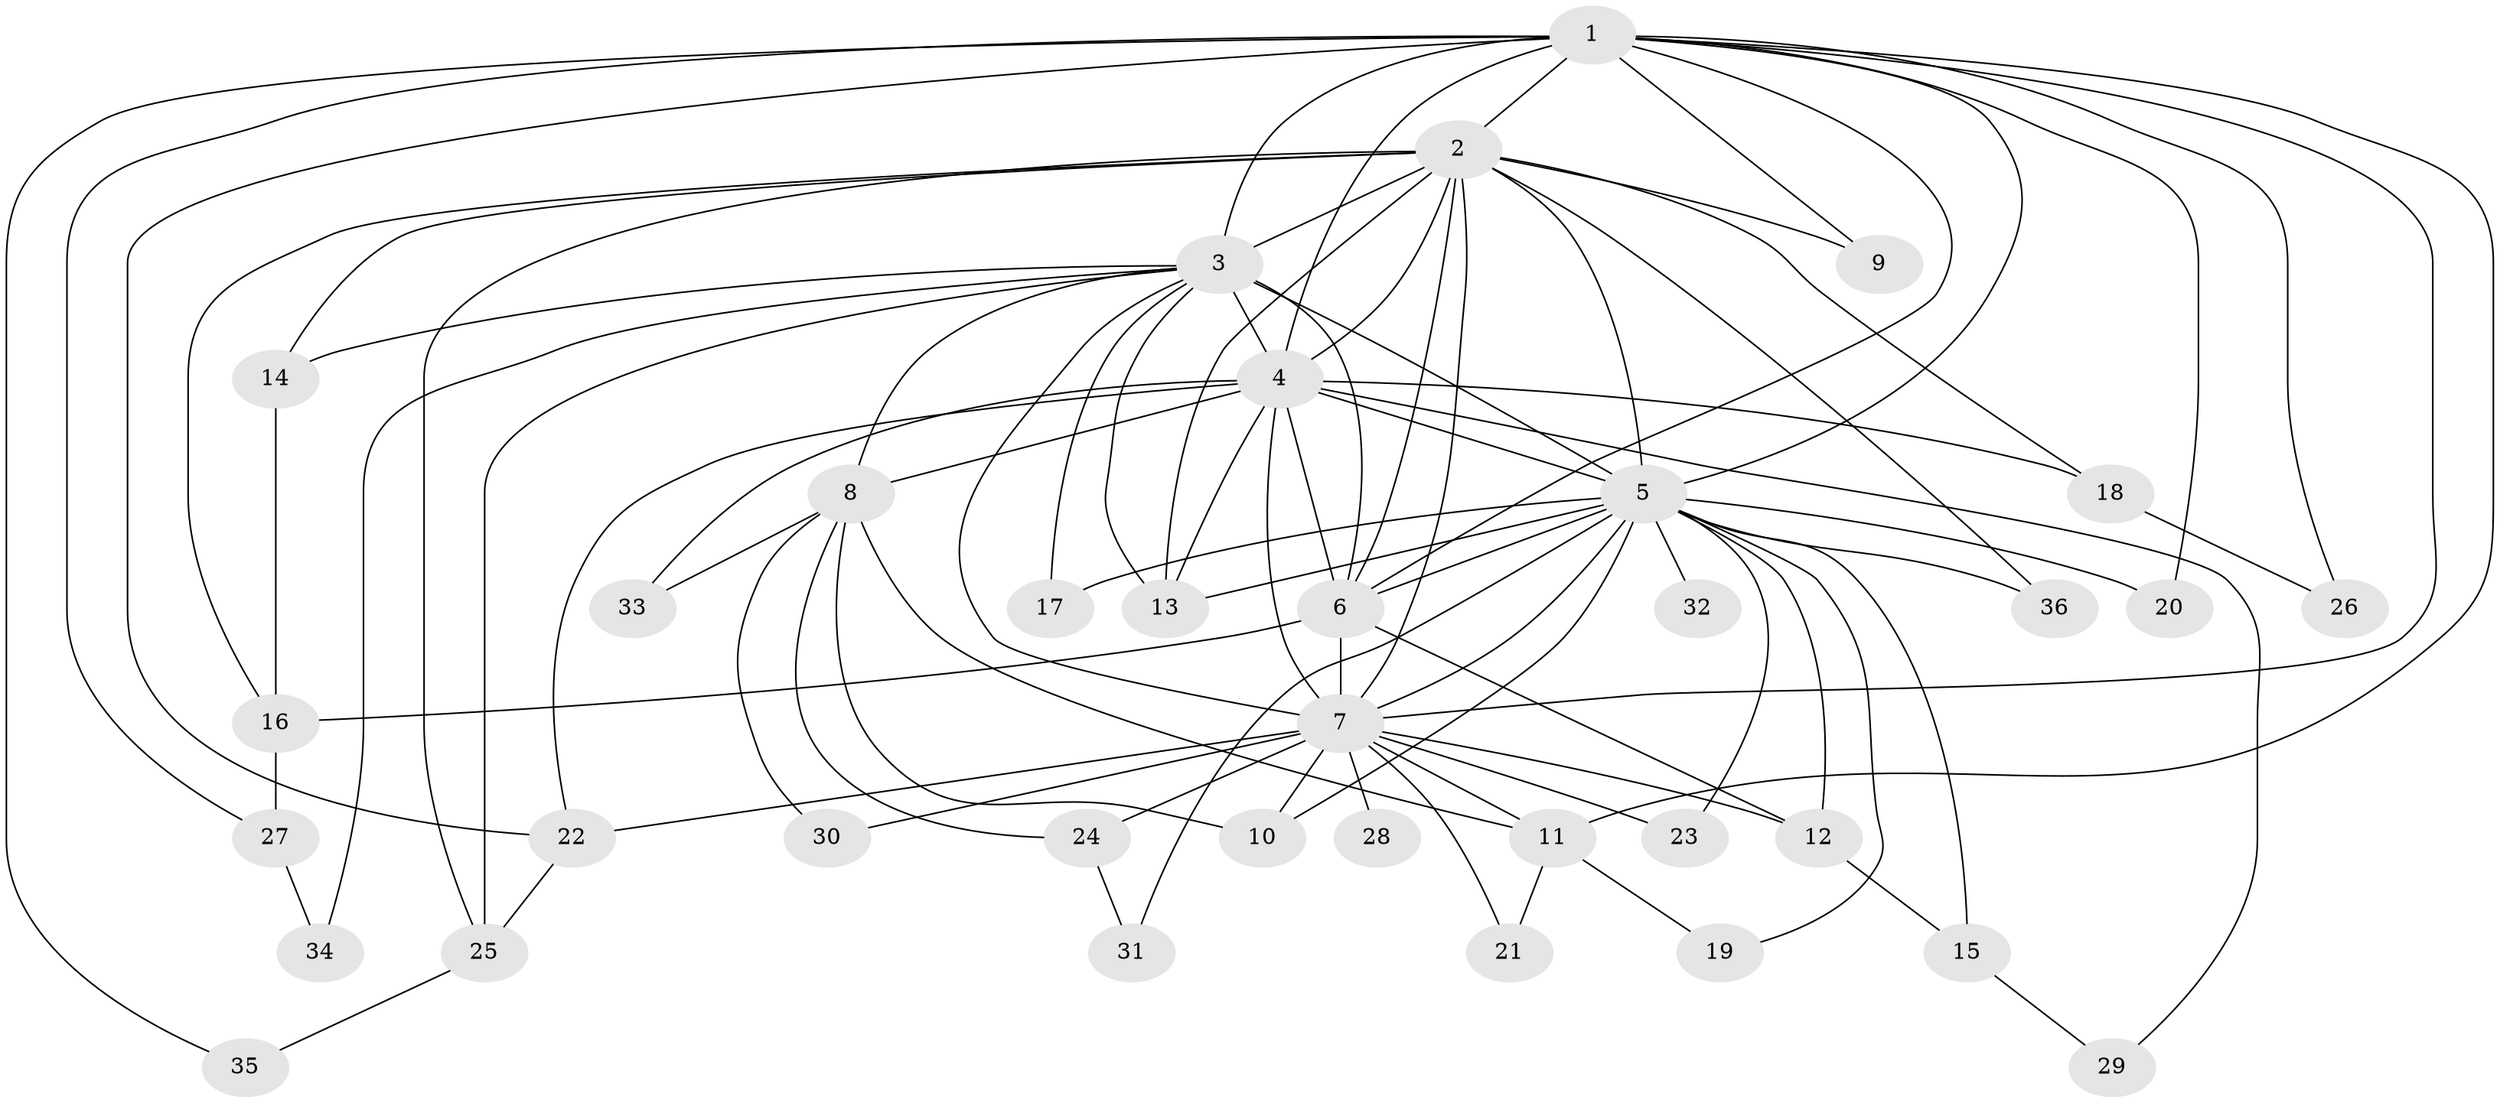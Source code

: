 // original degree distribution, {18: 0.04225352112676056, 14: 0.028169014084507043, 13: 0.014084507042253521, 15: 0.014084507042253521, 19: 0.014084507042253521, 21: 0.014084507042253521, 29: 0.014084507042253521, 2: 0.5915492957746479, 6: 0.014084507042253521, 3: 0.18309859154929578, 8: 0.014084507042253521, 5: 0.028169014084507043, 4: 0.028169014084507043}
// Generated by graph-tools (version 1.1) at 2025/34/03/09/25 02:34:37]
// undirected, 36 vertices, 85 edges
graph export_dot {
graph [start="1"]
  node [color=gray90,style=filled];
  1;
  2;
  3;
  4;
  5;
  6;
  7;
  8;
  9;
  10;
  11;
  12;
  13;
  14;
  15;
  16;
  17;
  18;
  19;
  20;
  21;
  22;
  23;
  24;
  25;
  26;
  27;
  28;
  29;
  30;
  31;
  32;
  33;
  34;
  35;
  36;
  1 -- 2 [weight=1.0];
  1 -- 3 [weight=2.0];
  1 -- 4 [weight=3.0];
  1 -- 5 [weight=2.0];
  1 -- 6 [weight=1.0];
  1 -- 7 [weight=2.0];
  1 -- 9 [weight=1.0];
  1 -- 11 [weight=1.0];
  1 -- 20 [weight=1.0];
  1 -- 22 [weight=1.0];
  1 -- 26 [weight=1.0];
  1 -- 27 [weight=1.0];
  1 -- 35 [weight=1.0];
  2 -- 3 [weight=2.0];
  2 -- 4 [weight=3.0];
  2 -- 5 [weight=2.0];
  2 -- 6 [weight=1.0];
  2 -- 7 [weight=2.0];
  2 -- 9 [weight=1.0];
  2 -- 13 [weight=1.0];
  2 -- 14 [weight=1.0];
  2 -- 16 [weight=1.0];
  2 -- 18 [weight=1.0];
  2 -- 25 [weight=1.0];
  2 -- 36 [weight=1.0];
  3 -- 4 [weight=4.0];
  3 -- 5 [weight=4.0];
  3 -- 6 [weight=3.0];
  3 -- 7 [weight=3.0];
  3 -- 8 [weight=1.0];
  3 -- 13 [weight=1.0];
  3 -- 14 [weight=1.0];
  3 -- 17 [weight=1.0];
  3 -- 25 [weight=2.0];
  3 -- 34 [weight=1.0];
  4 -- 5 [weight=4.0];
  4 -- 6 [weight=2.0];
  4 -- 7 [weight=4.0];
  4 -- 8 [weight=2.0];
  4 -- 13 [weight=1.0];
  4 -- 18 [weight=1.0];
  4 -- 22 [weight=1.0];
  4 -- 29 [weight=1.0];
  4 -- 33 [weight=1.0];
  5 -- 6 [weight=2.0];
  5 -- 7 [weight=3.0];
  5 -- 10 [weight=2.0];
  5 -- 12 [weight=2.0];
  5 -- 13 [weight=1.0];
  5 -- 15 [weight=1.0];
  5 -- 17 [weight=1.0];
  5 -- 19 [weight=1.0];
  5 -- 20 [weight=1.0];
  5 -- 23 [weight=1.0];
  5 -- 31 [weight=1.0];
  5 -- 32 [weight=1.0];
  5 -- 36 [weight=1.0];
  6 -- 7 [weight=16.0];
  6 -- 12 [weight=1.0];
  6 -- 16 [weight=1.0];
  7 -- 10 [weight=1.0];
  7 -- 11 [weight=4.0];
  7 -- 12 [weight=1.0];
  7 -- 21 [weight=1.0];
  7 -- 22 [weight=1.0];
  7 -- 23 [weight=1.0];
  7 -- 24 [weight=1.0];
  7 -- 28 [weight=2.0];
  7 -- 30 [weight=1.0];
  8 -- 10 [weight=1.0];
  8 -- 11 [weight=1.0];
  8 -- 24 [weight=1.0];
  8 -- 30 [weight=1.0];
  8 -- 33 [weight=1.0];
  11 -- 19 [weight=1.0];
  11 -- 21 [weight=1.0];
  12 -- 15 [weight=1.0];
  14 -- 16 [weight=1.0];
  15 -- 29 [weight=1.0];
  16 -- 27 [weight=1.0];
  18 -- 26 [weight=1.0];
  22 -- 25 [weight=1.0];
  24 -- 31 [weight=1.0];
  25 -- 35 [weight=1.0];
  27 -- 34 [weight=1.0];
}
